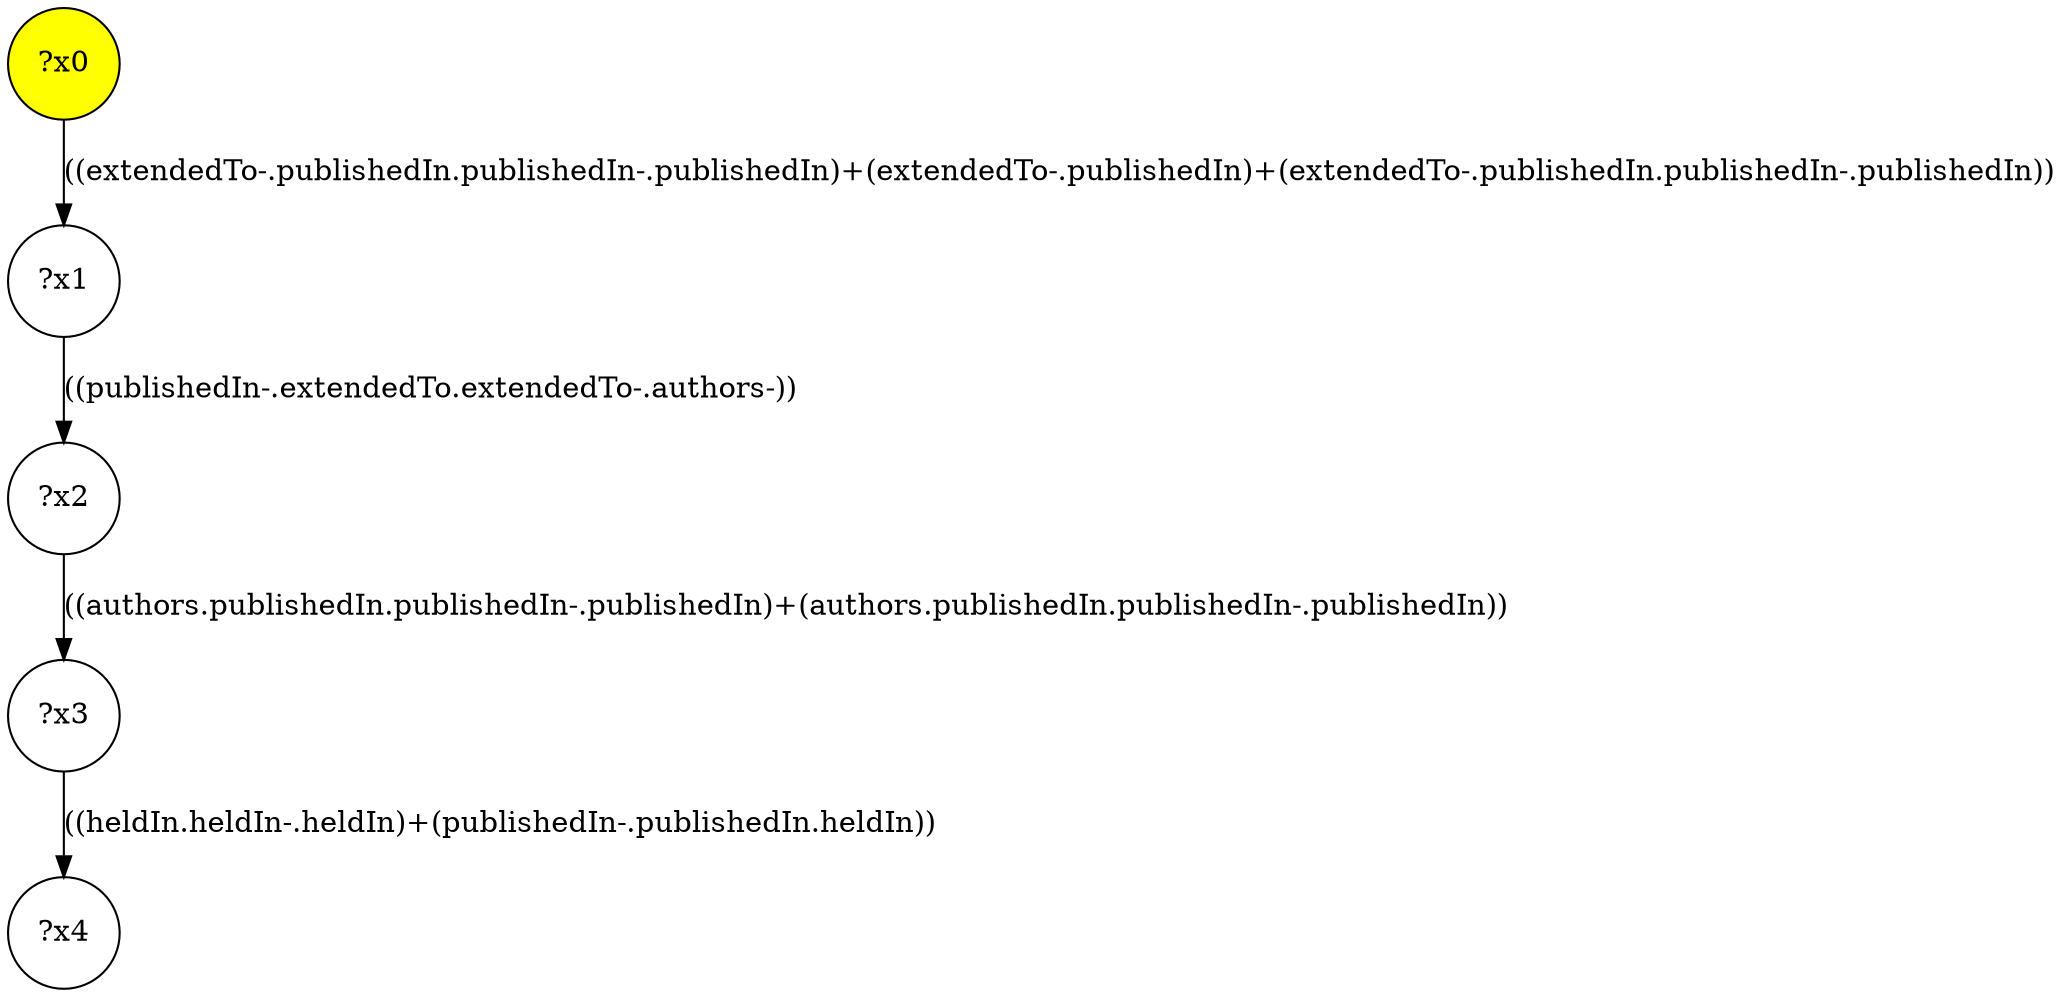 digraph g {
	x0 [fillcolor="yellow", style="filled," shape=circle, label="?x0"];
	x1 [shape=circle, label="?x1"];
	x0 -> x1 [label="((extendedTo-.publishedIn.publishedIn-.publishedIn)+(extendedTo-.publishedIn)+(extendedTo-.publishedIn.publishedIn-.publishedIn))"];
	x2 [shape=circle, label="?x2"];
	x1 -> x2 [label="((publishedIn-.extendedTo.extendedTo-.authors-))"];
	x3 [shape=circle, label="?x3"];
	x2 -> x3 [label="((authors.publishedIn.publishedIn-.publishedIn)+(authors.publishedIn.publishedIn-.publishedIn))"];
	x4 [shape=circle, label="?x4"];
	x3 -> x4 [label="((heldIn.heldIn-.heldIn)+(publishedIn-.publishedIn.heldIn))"];
}
